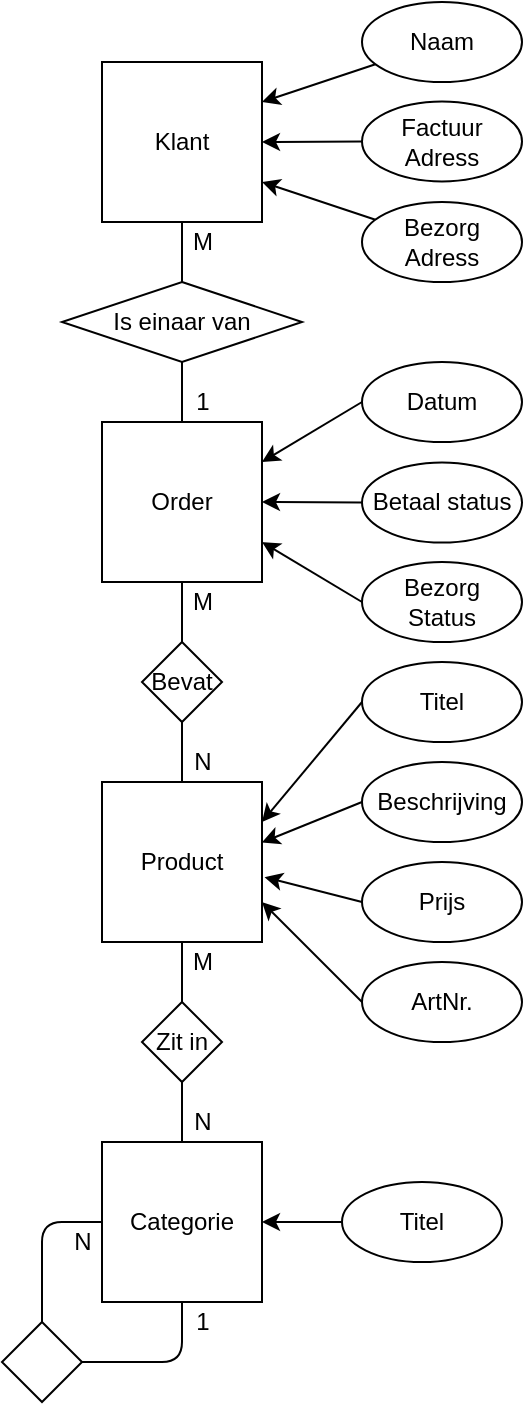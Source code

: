 <mxfile version="13.1.7"><diagram id="prtHgNgQTEPvFCAcTncT" name="Page-1"><mxGraphModel dx="813" dy="435" grid="1" gridSize="10" guides="1" tooltips="1" connect="1" arrows="1" fold="1" page="1" pageScale="1" pageWidth="827" pageHeight="1169" math="0" shadow="0"><root><mxCell id="0"/><mxCell id="1" parent="0"/><mxCell id="sg-fpRDAkvCFukHvgcXz-1" value="Product" style="whiteSpace=wrap;html=1;aspect=fixed;" parent="1" vertex="1"><mxGeometry x="60.0" y="400" width="80" height="80" as="geometry"/></mxCell><mxCell id="sg-fpRDAkvCFukHvgcXz-2" value="Titel" style="ellipse;whiteSpace=wrap;html=1;" parent="1" vertex="1"><mxGeometry x="190" y="340" width="80" height="40" as="geometry"/></mxCell><mxCell id="sg-fpRDAkvCFukHvgcXz-3" value="Beschrijving" style="ellipse;whiteSpace=wrap;html=1;" parent="1" vertex="1"><mxGeometry x="190" y="390" width="80" height="40" as="geometry"/></mxCell><mxCell id="sg-fpRDAkvCFukHvgcXz-4" value="Prijs" style="ellipse;whiteSpace=wrap;html=1;" parent="1" vertex="1"><mxGeometry x="190" y="440" width="80" height="40" as="geometry"/></mxCell><mxCell id="sg-fpRDAkvCFukHvgcXz-5" value="ArtNr." style="ellipse;whiteSpace=wrap;html=1;" parent="1" vertex="1"><mxGeometry x="190" y="490" width="80" height="40" as="geometry"/></mxCell><mxCell id="sg-fpRDAkvCFukHvgcXz-6" value="" style="endArrow=classic;html=1;exitX=0;exitY=0.5;exitDx=0;exitDy=0;entryX=1;entryY=0.75;entryDx=0;entryDy=0;" parent="1" source="sg-fpRDAkvCFukHvgcXz-5" target="sg-fpRDAkvCFukHvgcXz-1" edge="1"><mxGeometry width="50" height="50" relative="1" as="geometry"><mxPoint x="20.0" y="600" as="sourcePoint"/><mxPoint x="70.0" y="550" as="targetPoint"/></mxGeometry></mxCell><mxCell id="sg-fpRDAkvCFukHvgcXz-8" value="" style="endArrow=classic;html=1;exitX=0;exitY=0.5;exitDx=0;exitDy=0;entryX=1.016;entryY=0.595;entryDx=0;entryDy=0;entryPerimeter=0;" parent="1" source="sg-fpRDAkvCFukHvgcXz-4" target="sg-fpRDAkvCFukHvgcXz-1" edge="1"><mxGeometry width="50" height="50" relative="1" as="geometry"><mxPoint x="200" y="540" as="sourcePoint"/><mxPoint x="150.0" y="470" as="targetPoint"/></mxGeometry></mxCell><mxCell id="sg-fpRDAkvCFukHvgcXz-9" value="" style="endArrow=classic;html=1;exitX=0;exitY=0.5;exitDx=0;exitDy=0;entryX=0.999;entryY=0.378;entryDx=0;entryDy=0;entryPerimeter=0;" parent="1" source="sg-fpRDAkvCFukHvgcXz-3" target="sg-fpRDAkvCFukHvgcXz-1" edge="1"><mxGeometry width="50" height="50" relative="1" as="geometry"><mxPoint x="210" y="550" as="sourcePoint"/><mxPoint x="160.0" y="480" as="targetPoint"/></mxGeometry></mxCell><mxCell id="sg-fpRDAkvCFukHvgcXz-10" value="" style="endArrow=classic;html=1;exitX=0;exitY=0.5;exitDx=0;exitDy=0;entryX=1;entryY=0.25;entryDx=0;entryDy=0;" parent="1" source="sg-fpRDAkvCFukHvgcXz-2" target="sg-fpRDAkvCFukHvgcXz-1" edge="1"><mxGeometry width="50" height="50" relative="1" as="geometry"><mxPoint x="220" y="560" as="sourcePoint"/><mxPoint x="170.0" y="490" as="targetPoint"/></mxGeometry></mxCell><mxCell id="sg-fpRDAkvCFukHvgcXz-11" value="Categorie" style="whiteSpace=wrap;html=1;aspect=fixed;" parent="1" vertex="1"><mxGeometry x="60.0" y="580" width="80" height="80" as="geometry"/></mxCell><mxCell id="sg-fpRDAkvCFukHvgcXz-12" value="Titel" style="ellipse;whiteSpace=wrap;html=1;" parent="1" vertex="1"><mxGeometry x="180.0" y="600" width="80" height="40" as="geometry"/></mxCell><mxCell id="sg-fpRDAkvCFukHvgcXz-13" value="" style="endArrow=classic;html=1;exitX=0;exitY=0.5;exitDx=0;exitDy=0;entryX=1;entryY=0.5;entryDx=0;entryDy=0;" parent="1" source="sg-fpRDAkvCFukHvgcXz-12" target="sg-fpRDAkvCFukHvgcXz-11" edge="1"><mxGeometry width="50" height="50" relative="1" as="geometry"><mxPoint x="200" y="370" as="sourcePoint"/><mxPoint x="150.0" y="430" as="targetPoint"/></mxGeometry></mxCell><mxCell id="sg-fpRDAkvCFukHvgcXz-14" value="" style="rhombus;whiteSpace=wrap;html=1;" parent="1" vertex="1"><mxGeometry x="10.0" y="670" width="40" height="40" as="geometry"/></mxCell><mxCell id="sg-fpRDAkvCFukHvgcXz-16" value="" style="endArrow=none;html=1;exitX=0.5;exitY=1;exitDx=0;exitDy=0;entryX=1;entryY=0.5;entryDx=0;entryDy=0;" parent="1" source="sg-fpRDAkvCFukHvgcXz-11" target="sg-fpRDAkvCFukHvgcXz-14" edge="1"><mxGeometry width="50" height="50" relative="1" as="geometry"><mxPoint x="120.0" y="800" as="sourcePoint"/><mxPoint x="170.0" y="750" as="targetPoint"/><Array as="points"><mxPoint x="100.0" y="690"/></Array></mxGeometry></mxCell><mxCell id="sg-fpRDAkvCFukHvgcXz-17" value="" style="endArrow=none;html=1;exitX=0.5;exitY=0;exitDx=0;exitDy=0;entryX=0;entryY=0.5;entryDx=0;entryDy=0;" parent="1" source="sg-fpRDAkvCFukHvgcXz-14" target="sg-fpRDAkvCFukHvgcXz-11" edge="1"><mxGeometry width="50" height="50" relative="1" as="geometry"><mxPoint x="-30.0" y="620" as="sourcePoint"/><mxPoint x="20.0" y="570" as="targetPoint"/><Array as="points"><mxPoint x="30.0" y="620"/></Array></mxGeometry></mxCell><mxCell id="sg-fpRDAkvCFukHvgcXz-18" value="1" style="text;html=1;align=center;verticalAlign=middle;resizable=0;points=[];autosize=1;" parent="1" vertex="1"><mxGeometry x="100.0" y="660" width="20" height="20" as="geometry"/></mxCell><mxCell id="sg-fpRDAkvCFukHvgcXz-19" value="N" style="text;html=1;align=center;verticalAlign=middle;resizable=0;points=[];autosize=1;" parent="1" vertex="1"><mxGeometry x="40.0" y="620" width="20" height="20" as="geometry"/></mxCell><mxCell id="sg-fpRDAkvCFukHvgcXz-20" value="Zit in" style="rhombus;whiteSpace=wrap;html=1;" parent="1" vertex="1"><mxGeometry x="80.0" y="510" width="40" height="40" as="geometry"/></mxCell><mxCell id="sg-fpRDAkvCFukHvgcXz-21" value="" style="endArrow=none;html=1;exitX=0.5;exitY=1;exitDx=0;exitDy=0;entryX=0.5;entryY=0;entryDx=0;entryDy=0;" parent="1" source="sg-fpRDAkvCFukHvgcXz-1" target="sg-fpRDAkvCFukHvgcXz-20" edge="1"><mxGeometry width="50" height="50" relative="1" as="geometry"><mxPoint x="-70.0" y="540" as="sourcePoint"/><mxPoint x="-20.0" y="490" as="targetPoint"/></mxGeometry></mxCell><mxCell id="sg-fpRDAkvCFukHvgcXz-22" value="" style="endArrow=none;html=1;exitX=0.5;exitY=1;exitDx=0;exitDy=0;entryX=0.5;entryY=0;entryDx=0;entryDy=0;" parent="1" source="sg-fpRDAkvCFukHvgcXz-20" target="sg-fpRDAkvCFukHvgcXz-11" edge="1"><mxGeometry width="50" height="50" relative="1" as="geometry"><mxPoint x="10.0" y="780" as="sourcePoint"/><mxPoint x="60.0" y="730" as="targetPoint"/></mxGeometry></mxCell><mxCell id="sg-fpRDAkvCFukHvgcXz-24" value="N" style="text;html=1;align=center;verticalAlign=middle;resizable=0;points=[];autosize=1;" parent="1" vertex="1"><mxGeometry x="100.0" y="560" width="20" height="20" as="geometry"/></mxCell><mxCell id="sg-fpRDAkvCFukHvgcXz-25" value="M" style="text;html=1;align=center;verticalAlign=middle;resizable=0;points=[];autosize=1;" parent="1" vertex="1"><mxGeometry x="95.0" y="480" width="30" height="20" as="geometry"/></mxCell><mxCell id="sg-fpRDAkvCFukHvgcXz-27" value="Bevat" style="rhombus;whiteSpace=wrap;html=1;" parent="1" vertex="1"><mxGeometry x="80.0" y="330" width="40" height="40" as="geometry"/></mxCell><mxCell id="sg-fpRDAkvCFukHvgcXz-28" value="" style="endArrow=none;html=1;exitX=0.5;exitY=1;exitDx=0;exitDy=0;entryX=0.5;entryY=0;entryDx=0;entryDy=0;" parent="1" target="sg-fpRDAkvCFukHvgcXz-27" edge="1"><mxGeometry width="50" height="50" relative="1" as="geometry"><mxPoint x="100.0" y="300" as="sourcePoint"/><mxPoint x="-20.0" y="310" as="targetPoint"/></mxGeometry></mxCell><mxCell id="sg-fpRDAkvCFukHvgcXz-29" value="" style="endArrow=none;html=1;exitX=0.5;exitY=1;exitDx=0;exitDy=0;entryX=0.5;entryY=0;entryDx=0;entryDy=0;" parent="1" source="sg-fpRDAkvCFukHvgcXz-27" edge="1"><mxGeometry width="50" height="50" relative="1" as="geometry"><mxPoint x="10.0" y="600" as="sourcePoint"/><mxPoint x="100.0" y="400" as="targetPoint"/></mxGeometry></mxCell><mxCell id="sg-fpRDAkvCFukHvgcXz-30" value="N" style="text;html=1;align=center;verticalAlign=middle;resizable=0;points=[];autosize=1;" parent="1" vertex="1"><mxGeometry x="100.0" y="380" width="20" height="20" as="geometry"/></mxCell><mxCell id="sg-fpRDAkvCFukHvgcXz-31" value="M" style="text;html=1;align=center;verticalAlign=middle;resizable=0;points=[];autosize=1;" parent="1" vertex="1"><mxGeometry x="95.0" y="300" width="30" height="20" as="geometry"/></mxCell><mxCell id="sg-fpRDAkvCFukHvgcXz-32" value="Order" style="whiteSpace=wrap;html=1;aspect=fixed;" parent="1" vertex="1"><mxGeometry x="60.0" y="220" width="80" height="80" as="geometry"/></mxCell><mxCell id="sg-fpRDAkvCFukHvgcXz-35" value="Betaal status" style="ellipse;whiteSpace=wrap;html=1;" parent="1" vertex="1"><mxGeometry x="190.0" y="240.29" width="80" height="40" as="geometry"/></mxCell><mxCell id="sg-fpRDAkvCFukHvgcXz-36" value="" style="endArrow=classic;html=1;exitX=0;exitY=0.5;exitDx=0;exitDy=0;entryX=1;entryY=0.5;entryDx=0;entryDy=0;" parent="1" source="sg-fpRDAkvCFukHvgcXz-35" target="sg-fpRDAkvCFukHvgcXz-32" edge="1"><mxGeometry width="50" height="50" relative="1" as="geometry"><mxPoint x="-200.0" y="370" as="sourcePoint"/><mxPoint x="-150.0" y="320" as="targetPoint"/></mxGeometry></mxCell><mxCell id="sg-fpRDAkvCFukHvgcXz-40" value="Datum" style="ellipse;whiteSpace=wrap;html=1;" parent="1" vertex="1"><mxGeometry x="190.0" y="190" width="80" height="40" as="geometry"/></mxCell><mxCell id="sg-fpRDAkvCFukHvgcXz-41" value="" style="endArrow=classic;html=1;exitX=0;exitY=0.5;exitDx=0;exitDy=0;entryX=1;entryY=0.25;entryDx=0;entryDy=0;" parent="1" source="sg-fpRDAkvCFukHvgcXz-40" target="sg-fpRDAkvCFukHvgcXz-32" edge="1"><mxGeometry width="50" height="50" relative="1" as="geometry"><mxPoint x="110.47" y="170" as="sourcePoint"/><mxPoint x="160.47" y="120" as="targetPoint"/></mxGeometry></mxCell><mxCell id="sg-fpRDAkvCFukHvgcXz-42" value="Is einaar van" style="rhombus;whiteSpace=wrap;html=1;" parent="1" vertex="1"><mxGeometry x="40" y="150" width="120" height="40" as="geometry"/></mxCell><mxCell id="sg-fpRDAkvCFukHvgcXz-43" value="" style="endArrow=none;html=1;exitX=0.5;exitY=1;exitDx=0;exitDy=0;entryX=0.5;entryY=0;entryDx=0;entryDy=0;" parent="1" target="sg-fpRDAkvCFukHvgcXz-42" edge="1"><mxGeometry width="50" height="50" relative="1" as="geometry"><mxPoint x="100.0" y="120.0" as="sourcePoint"/><mxPoint x="-20.0" y="130.0" as="targetPoint"/></mxGeometry></mxCell><mxCell id="sg-fpRDAkvCFukHvgcXz-44" value="" style="endArrow=none;html=1;exitX=0.5;exitY=1;exitDx=0;exitDy=0;entryX=0.5;entryY=0;entryDx=0;entryDy=0;" parent="1" source="sg-fpRDAkvCFukHvgcXz-42" edge="1"><mxGeometry width="50" height="50" relative="1" as="geometry"><mxPoint x="10.0" y="420" as="sourcePoint"/><mxPoint x="100.0" y="220.0" as="targetPoint"/></mxGeometry></mxCell><mxCell id="sg-fpRDAkvCFukHvgcXz-45" value="1" style="text;html=1;align=center;verticalAlign=middle;resizable=0;points=[];autosize=1;" parent="1" vertex="1"><mxGeometry x="100.0" y="200.0" width="20" height="20" as="geometry"/></mxCell><mxCell id="sg-fpRDAkvCFukHvgcXz-46" value="M" style="text;html=1;align=center;verticalAlign=middle;resizable=0;points=[];autosize=1;" parent="1" vertex="1"><mxGeometry x="95.0" y="120" width="30" height="20" as="geometry"/></mxCell><mxCell id="sg-fpRDAkvCFukHvgcXz-47" value="Klant" style="whiteSpace=wrap;html=1;aspect=fixed;" parent="1" vertex="1"><mxGeometry x="60.0" y="40" width="80" height="80" as="geometry"/></mxCell><mxCell id="sg-fpRDAkvCFukHvgcXz-58" style="edgeStyle=none;rounded=0;orthogonalLoop=1;jettySize=auto;html=1;entryX=1;entryY=0.25;entryDx=0;entryDy=0;" parent="1" source="sg-fpRDAkvCFukHvgcXz-48" target="sg-fpRDAkvCFukHvgcXz-47" edge="1"><mxGeometry relative="1" as="geometry"/></mxCell><mxCell id="sg-fpRDAkvCFukHvgcXz-48" value="Naam" style="ellipse;whiteSpace=wrap;html=1;" parent="1" vertex="1"><mxGeometry x="190.0" y="10" width="80" height="40" as="geometry"/></mxCell><mxCell id="sg-fpRDAkvCFukHvgcXz-59" style="edgeStyle=none;rounded=0;orthogonalLoop=1;jettySize=auto;html=1;entryX=1;entryY=0.5;entryDx=0;entryDy=0;" parent="1" source="sg-fpRDAkvCFukHvgcXz-49" target="sg-fpRDAkvCFukHvgcXz-47" edge="1"><mxGeometry relative="1" as="geometry"/></mxCell><mxCell id="sg-fpRDAkvCFukHvgcXz-49" value="Factuur Adress" style="ellipse;whiteSpace=wrap;html=1;" parent="1" vertex="1"><mxGeometry x="190.0" y="59.71" width="80" height="40" as="geometry"/></mxCell><mxCell id="sg-fpRDAkvCFukHvgcXz-60" style="edgeStyle=none;rounded=0;orthogonalLoop=1;jettySize=auto;html=1;entryX=1;entryY=0.75;entryDx=0;entryDy=0;" parent="1" source="sg-fpRDAkvCFukHvgcXz-50" target="sg-fpRDAkvCFukHvgcXz-47" edge="1"><mxGeometry relative="1" as="geometry"/></mxCell><mxCell id="sg-fpRDAkvCFukHvgcXz-50" value="Bezorg Adress" style="ellipse;whiteSpace=wrap;html=1;" parent="1" vertex="1"><mxGeometry x="190.0" y="110.0" width="80" height="40" as="geometry"/></mxCell><mxCell id="sg-fpRDAkvCFukHvgcXz-61" value="Bezorg &lt;br&gt;Status" style="ellipse;whiteSpace=wrap;html=1;" parent="1" vertex="1"><mxGeometry x="190.0" y="290" width="80" height="40" as="geometry"/></mxCell><mxCell id="sg-fpRDAkvCFukHvgcXz-62" value="" style="endArrow=classic;html=1;exitX=0;exitY=0.5;exitDx=0;exitDy=0;entryX=1;entryY=0.75;entryDx=0;entryDy=0;" parent="1" source="sg-fpRDAkvCFukHvgcXz-61" target="sg-fpRDAkvCFukHvgcXz-32" edge="1"><mxGeometry width="50" height="50" relative="1" as="geometry"><mxPoint x="340" y="319.71" as="sourcePoint"/><mxPoint x="390" y="269.71" as="targetPoint"/></mxGeometry></mxCell></root></mxGraphModel></diagram></mxfile>